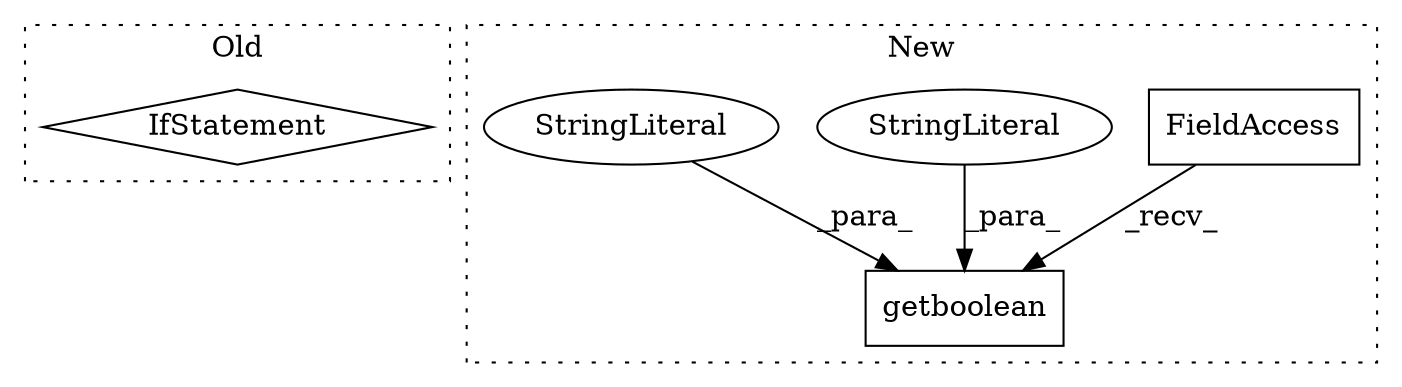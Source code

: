 digraph G {
subgraph cluster0 {
1 [label="IfStatement" a="25" s="5076,5135" l="4,2" shape="diamond"];
label = "Old";
style="dotted";
}
subgraph cluster1 {
2 [label="getboolean" a="32" s="4661,4702" l="11,1" shape="box"];
3 [label="FieldAccess" a="22" s="4649" l="11" shape="box"];
4 [label="StringLiteral" a="45" s="4672" l="12" shape="ellipse"];
5 [label="StringLiteral" a="45" s="4685" l="17" shape="ellipse"];
label = "New";
style="dotted";
}
3 -> 2 [label="_recv_"];
4 -> 2 [label="_para_"];
5 -> 2 [label="_para_"];
}